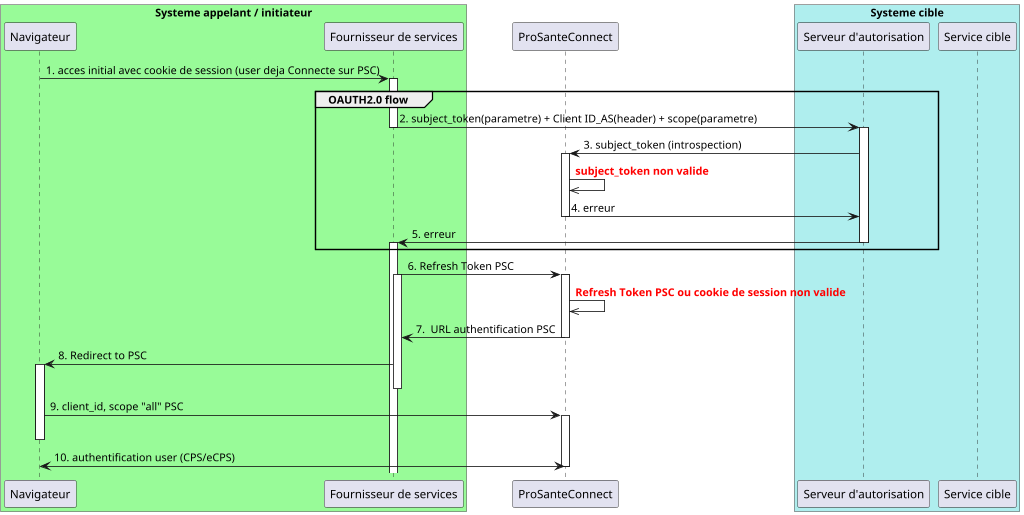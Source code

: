 @startuml
scale 1024*768
box  "Systeme appelant / initiateur" #palegreen
participant "Navigateur" as n
participant "Fournisseur de services" as appserver
end box
participant "ProSanteConnect" as psc
box  "Systeme cible" #paleturquoise
participant "Serveur d'autorisation" as AS
participant "Service cible" as API
end box

n->appserver:1. acces initial avec cookie de session (user deja Connecte sur PSC)
	activate appserver
    
    

    
group OAUTH2.0 flow
appserver -> AS:2. subject_token(parametre) + Client ID_AS(header) + scope(parametre)
	deactivate appserver
    activate AS
AS->psc:3. subject_token (introspection)
	activate psc
psc->>psc: <font color=red><b>subject_token non valide 
psc->AS:4. erreur 
	deactivate psc
AS->appserver:5. erreur
	deactivate AS
    activate appserver
end 


appserver->psc : 6. Refresh Token PSC
    activate psc
    activate appserver
psc->>psc: <font color=red><b>Refresh Token PSC ou cookie de session non valide
psc->appserver : 7.  URL authentification PSC
	deactivate psc

appserver->n : 8. Redirect to PSC
	activate n
	deactivate appserver
n->psc:9. client_id, scope "all" PSC
	activate psc
    deactivate n
psc<->n:10. authentification user (CPS/eCPS)
	deactivate psc

@enduml
